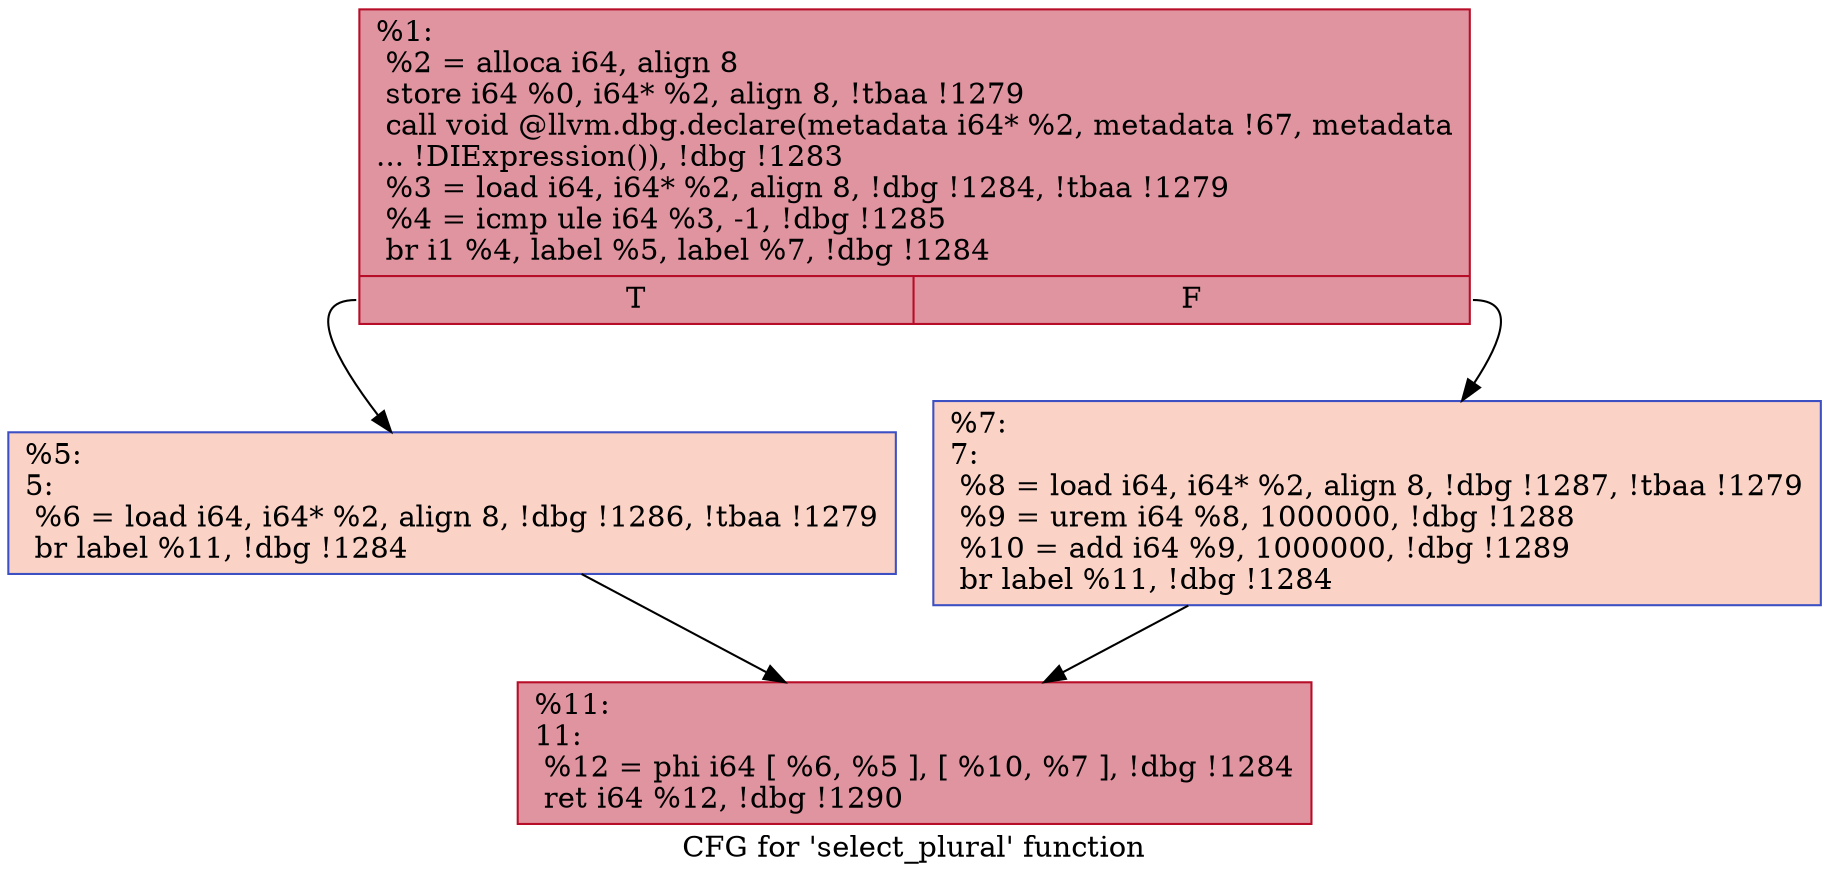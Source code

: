 digraph "CFG for 'select_plural' function" {
	label="CFG for 'select_plural' function";

	Node0x1e0b850 [shape=record,color="#b70d28ff", style=filled, fillcolor="#b70d2870",label="{%1:\l  %2 = alloca i64, align 8\l  store i64 %0, i64* %2, align 8, !tbaa !1279\l  call void @llvm.dbg.declare(metadata i64* %2, metadata !67, metadata\l... !DIExpression()), !dbg !1283\l  %3 = load i64, i64* %2, align 8, !dbg !1284, !tbaa !1279\l  %4 = icmp ule i64 %3, -1, !dbg !1285\l  br i1 %4, label %5, label %7, !dbg !1284\l|{<s0>T|<s1>F}}"];
	Node0x1e0b850:s0 -> Node0x1e0db20;
	Node0x1e0b850:s1 -> Node0x1e11240;
	Node0x1e0db20 [shape=record,color="#3d50c3ff", style=filled, fillcolor="#f59c7d70",label="{%5:\l5:                                                \l  %6 = load i64, i64* %2, align 8, !dbg !1286, !tbaa !1279\l  br label %11, !dbg !1284\l}"];
	Node0x1e0db20 -> Node0x1e11290;
	Node0x1e11240 [shape=record,color="#3d50c3ff", style=filled, fillcolor="#f59c7d70",label="{%7:\l7:                                                \l  %8 = load i64, i64* %2, align 8, !dbg !1287, !tbaa !1279\l  %9 = urem i64 %8, 1000000, !dbg !1288\l  %10 = add i64 %9, 1000000, !dbg !1289\l  br label %11, !dbg !1284\l}"];
	Node0x1e11240 -> Node0x1e11290;
	Node0x1e11290 [shape=record,color="#b70d28ff", style=filled, fillcolor="#b70d2870",label="{%11:\l11:                                               \l  %12 = phi i64 [ %6, %5 ], [ %10, %7 ], !dbg !1284\l  ret i64 %12, !dbg !1290\l}"];
}
